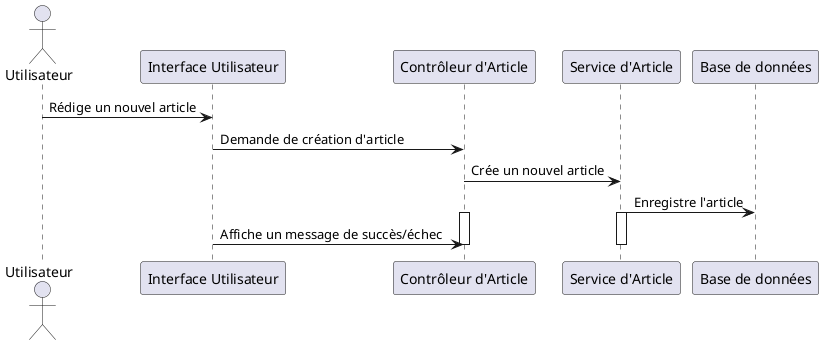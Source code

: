 @startuml
actor Utilisateur
participant "Interface Utilisateur" as UI
participant "Contrôleur d'Article" as ArticleController
participant "Service d'Article" as ArticleService
participant "Base de données" as Database

Utilisateur -> UI: Rédige un nouvel article
UI -> ArticleController: Demande de création d'article
ArticleController -> ArticleService: Crée un nouvel article
ArticleService -> Database: Enregistre l'article

activate ArticleController
activate ArticleService
UI -> ArticleController: Affiche un message de succès/échec
deactivate ArticleController
deactivate ArticleService

@enduml
